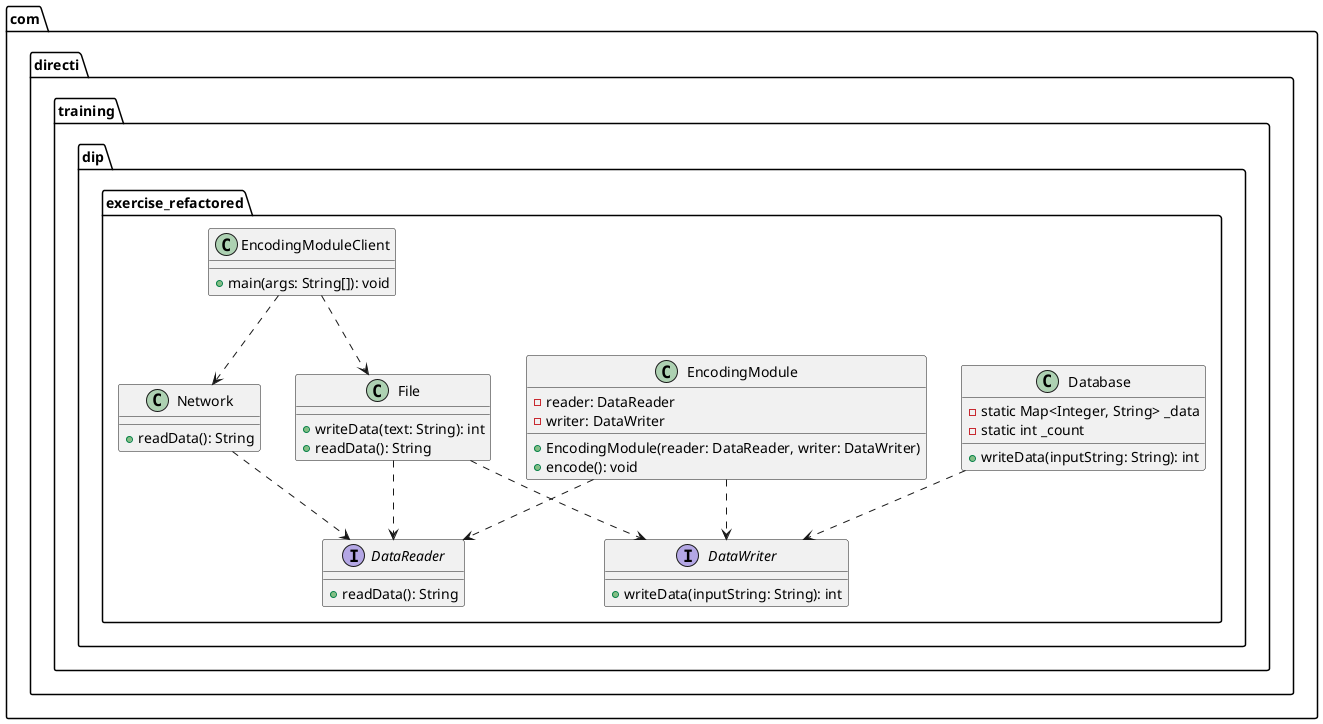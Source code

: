 @startuml Dependency Inversion Principle

package com.directi.training.dip.exercise_refactored {
    interface DataReader {
        + readData(): String
    }

    interface DataWriter {
        + writeData(inputString: String): int
    }

    class Database {
        - static Map<Integer, String> _data
        - static int _count
        + writeData(inputString: String): int
    }

    class EncodingModule {
        - reader: DataReader
        - writer: DataWriter
        + EncodingModule(reader: DataReader, writer: DataWriter)
        + encode(): void
    }

    class EncodingModuleClient {
        + main(args: String[]): void
    }

    class File {
        + writeData(text: String): int
        + readData(): String
    }

    class Network {
        + readData(): String
    }

    Database ..> DataWriter
    EncodingModule ..> DataReader
    EncodingModule ..> DataWriter
    EncodingModuleClient ..> File
    EncodingModuleClient ..> Network
    File ..> DataWriter
    File ..> DataReader
    Network ..> DataReader
}

@enduml
